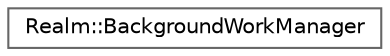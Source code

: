 digraph "Graphical Class Hierarchy"
{
 // LATEX_PDF_SIZE
  bgcolor="transparent";
  edge [fontname=Helvetica,fontsize=10,labelfontname=Helvetica,labelfontsize=10];
  node [fontname=Helvetica,fontsize=10,shape=box,height=0.2,width=0.4];
  rankdir="LR";
  Node0 [id="Node000000",label="Realm::BackgroundWorkManager",height=0.2,width=0.4,color="grey40", fillcolor="white", style="filled",URL="$classRealm_1_1BackgroundWorkManager.html",tooltip=" "];
}
